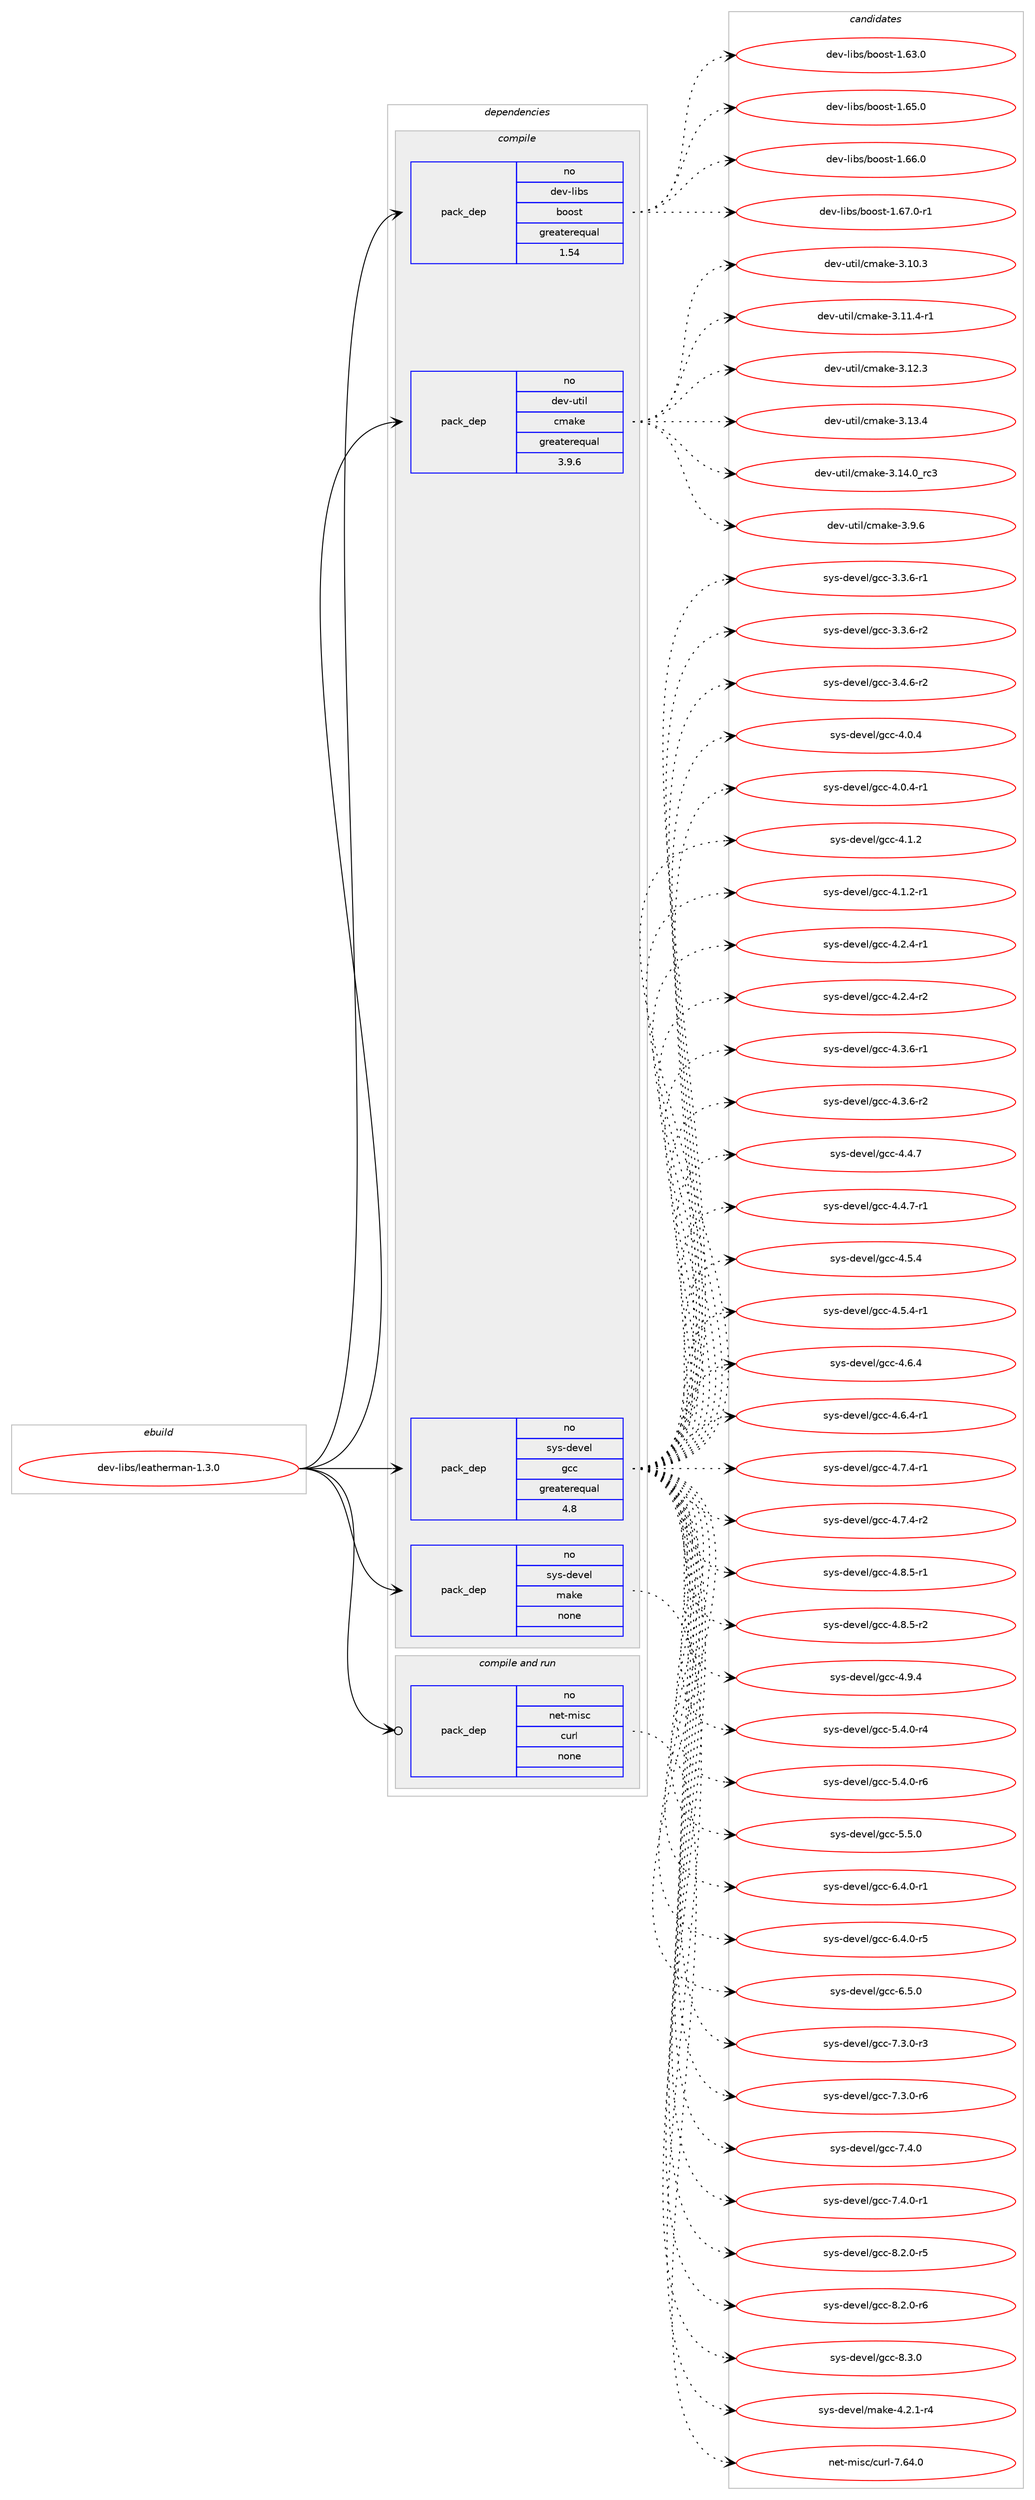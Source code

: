 digraph prolog {

# *************
# Graph options
# *************

newrank=true;
concentrate=true;
compound=true;
graph [rankdir=LR,fontname=Helvetica,fontsize=10,ranksep=1.5];#, ranksep=2.5, nodesep=0.2];
edge  [arrowhead=vee];
node  [fontname=Helvetica,fontsize=10];

# **********
# The ebuild
# **********

subgraph cluster_leftcol {
color=gray;
rank=same;
label=<<i>ebuild</i>>;
id [label="dev-libs/leatherman-1.3.0", color=red, width=4, href="../dev-libs/leatherman-1.3.0.svg"];
}

# ****************
# The dependencies
# ****************

subgraph cluster_midcol {
color=gray;
label=<<i>dependencies</i>>;
subgraph cluster_compile {
fillcolor="#eeeeee";
style=filled;
label=<<i>compile</i>>;
subgraph pack978208 {
dependency1366755 [label=<<TABLE BORDER="0" CELLBORDER="1" CELLSPACING="0" CELLPADDING="4" WIDTH="220"><TR><TD ROWSPAN="6" CELLPADDING="30">pack_dep</TD></TR><TR><TD WIDTH="110">no</TD></TR><TR><TD>dev-libs</TD></TR><TR><TD>boost</TD></TR><TR><TD>greaterequal</TD></TR><TR><TD>1.54</TD></TR></TABLE>>, shape=none, color=blue];
}
id:e -> dependency1366755:w [weight=20,style="solid",arrowhead="vee"];
subgraph pack978209 {
dependency1366756 [label=<<TABLE BORDER="0" CELLBORDER="1" CELLSPACING="0" CELLPADDING="4" WIDTH="220"><TR><TD ROWSPAN="6" CELLPADDING="30">pack_dep</TD></TR><TR><TD WIDTH="110">no</TD></TR><TR><TD>dev-util</TD></TR><TR><TD>cmake</TD></TR><TR><TD>greaterequal</TD></TR><TR><TD>3.9.6</TD></TR></TABLE>>, shape=none, color=blue];
}
id:e -> dependency1366756:w [weight=20,style="solid",arrowhead="vee"];
subgraph pack978210 {
dependency1366757 [label=<<TABLE BORDER="0" CELLBORDER="1" CELLSPACING="0" CELLPADDING="4" WIDTH="220"><TR><TD ROWSPAN="6" CELLPADDING="30">pack_dep</TD></TR><TR><TD WIDTH="110">no</TD></TR><TR><TD>sys-devel</TD></TR><TR><TD>gcc</TD></TR><TR><TD>greaterequal</TD></TR><TR><TD>4.8</TD></TR></TABLE>>, shape=none, color=blue];
}
id:e -> dependency1366757:w [weight=20,style="solid",arrowhead="vee"];
subgraph pack978211 {
dependency1366758 [label=<<TABLE BORDER="0" CELLBORDER="1" CELLSPACING="0" CELLPADDING="4" WIDTH="220"><TR><TD ROWSPAN="6" CELLPADDING="30">pack_dep</TD></TR><TR><TD WIDTH="110">no</TD></TR><TR><TD>sys-devel</TD></TR><TR><TD>make</TD></TR><TR><TD>none</TD></TR><TR><TD></TD></TR></TABLE>>, shape=none, color=blue];
}
id:e -> dependency1366758:w [weight=20,style="solid",arrowhead="vee"];
}
subgraph cluster_compileandrun {
fillcolor="#eeeeee";
style=filled;
label=<<i>compile and run</i>>;
subgraph pack978212 {
dependency1366759 [label=<<TABLE BORDER="0" CELLBORDER="1" CELLSPACING="0" CELLPADDING="4" WIDTH="220"><TR><TD ROWSPAN="6" CELLPADDING="30">pack_dep</TD></TR><TR><TD WIDTH="110">no</TD></TR><TR><TD>net-misc</TD></TR><TR><TD>curl</TD></TR><TR><TD>none</TD></TR><TR><TD></TD></TR></TABLE>>, shape=none, color=blue];
}
id:e -> dependency1366759:w [weight=20,style="solid",arrowhead="odotvee"];
}
subgraph cluster_run {
fillcolor="#eeeeee";
style=filled;
label=<<i>run</i>>;
}
}

# **************
# The candidates
# **************

subgraph cluster_choices {
rank=same;
color=gray;
label=<<i>candidates</i>>;

subgraph choice978208 {
color=black;
nodesep=1;
choice1001011184510810598115479811111111511645494654514648 [label="dev-libs/boost-1.63.0", color=red, width=4,href="../dev-libs/boost-1.63.0.svg"];
choice1001011184510810598115479811111111511645494654534648 [label="dev-libs/boost-1.65.0", color=red, width=4,href="../dev-libs/boost-1.65.0.svg"];
choice1001011184510810598115479811111111511645494654544648 [label="dev-libs/boost-1.66.0", color=red, width=4,href="../dev-libs/boost-1.66.0.svg"];
choice10010111845108105981154798111111115116454946545546484511449 [label="dev-libs/boost-1.67.0-r1", color=red, width=4,href="../dev-libs/boost-1.67.0-r1.svg"];
dependency1366755:e -> choice1001011184510810598115479811111111511645494654514648:w [style=dotted,weight="100"];
dependency1366755:e -> choice1001011184510810598115479811111111511645494654534648:w [style=dotted,weight="100"];
dependency1366755:e -> choice1001011184510810598115479811111111511645494654544648:w [style=dotted,weight="100"];
dependency1366755:e -> choice10010111845108105981154798111111115116454946545546484511449:w [style=dotted,weight="100"];
}
subgraph choice978209 {
color=black;
nodesep=1;
choice1001011184511711610510847991099710710145514649484651 [label="dev-util/cmake-3.10.3", color=red, width=4,href="../dev-util/cmake-3.10.3.svg"];
choice10010111845117116105108479910997107101455146494946524511449 [label="dev-util/cmake-3.11.4-r1", color=red, width=4,href="../dev-util/cmake-3.11.4-r1.svg"];
choice1001011184511711610510847991099710710145514649504651 [label="dev-util/cmake-3.12.3", color=red, width=4,href="../dev-util/cmake-3.12.3.svg"];
choice1001011184511711610510847991099710710145514649514652 [label="dev-util/cmake-3.13.4", color=red, width=4,href="../dev-util/cmake-3.13.4.svg"];
choice1001011184511711610510847991099710710145514649524648951149951 [label="dev-util/cmake-3.14.0_rc3", color=red, width=4,href="../dev-util/cmake-3.14.0_rc3.svg"];
choice10010111845117116105108479910997107101455146574654 [label="dev-util/cmake-3.9.6", color=red, width=4,href="../dev-util/cmake-3.9.6.svg"];
dependency1366756:e -> choice1001011184511711610510847991099710710145514649484651:w [style=dotted,weight="100"];
dependency1366756:e -> choice10010111845117116105108479910997107101455146494946524511449:w [style=dotted,weight="100"];
dependency1366756:e -> choice1001011184511711610510847991099710710145514649504651:w [style=dotted,weight="100"];
dependency1366756:e -> choice1001011184511711610510847991099710710145514649514652:w [style=dotted,weight="100"];
dependency1366756:e -> choice1001011184511711610510847991099710710145514649524648951149951:w [style=dotted,weight="100"];
dependency1366756:e -> choice10010111845117116105108479910997107101455146574654:w [style=dotted,weight="100"];
}
subgraph choice978210 {
color=black;
nodesep=1;
choice115121115451001011181011084710399994551465146544511449 [label="sys-devel/gcc-3.3.6-r1", color=red, width=4,href="../sys-devel/gcc-3.3.6-r1.svg"];
choice115121115451001011181011084710399994551465146544511450 [label="sys-devel/gcc-3.3.6-r2", color=red, width=4,href="../sys-devel/gcc-3.3.6-r2.svg"];
choice115121115451001011181011084710399994551465246544511450 [label="sys-devel/gcc-3.4.6-r2", color=red, width=4,href="../sys-devel/gcc-3.4.6-r2.svg"];
choice11512111545100101118101108471039999455246484652 [label="sys-devel/gcc-4.0.4", color=red, width=4,href="../sys-devel/gcc-4.0.4.svg"];
choice115121115451001011181011084710399994552464846524511449 [label="sys-devel/gcc-4.0.4-r1", color=red, width=4,href="../sys-devel/gcc-4.0.4-r1.svg"];
choice11512111545100101118101108471039999455246494650 [label="sys-devel/gcc-4.1.2", color=red, width=4,href="../sys-devel/gcc-4.1.2.svg"];
choice115121115451001011181011084710399994552464946504511449 [label="sys-devel/gcc-4.1.2-r1", color=red, width=4,href="../sys-devel/gcc-4.1.2-r1.svg"];
choice115121115451001011181011084710399994552465046524511449 [label="sys-devel/gcc-4.2.4-r1", color=red, width=4,href="../sys-devel/gcc-4.2.4-r1.svg"];
choice115121115451001011181011084710399994552465046524511450 [label="sys-devel/gcc-4.2.4-r2", color=red, width=4,href="../sys-devel/gcc-4.2.4-r2.svg"];
choice115121115451001011181011084710399994552465146544511449 [label="sys-devel/gcc-4.3.6-r1", color=red, width=4,href="../sys-devel/gcc-4.3.6-r1.svg"];
choice115121115451001011181011084710399994552465146544511450 [label="sys-devel/gcc-4.3.6-r2", color=red, width=4,href="../sys-devel/gcc-4.3.6-r2.svg"];
choice11512111545100101118101108471039999455246524655 [label="sys-devel/gcc-4.4.7", color=red, width=4,href="../sys-devel/gcc-4.4.7.svg"];
choice115121115451001011181011084710399994552465246554511449 [label="sys-devel/gcc-4.4.7-r1", color=red, width=4,href="../sys-devel/gcc-4.4.7-r1.svg"];
choice11512111545100101118101108471039999455246534652 [label="sys-devel/gcc-4.5.4", color=red, width=4,href="../sys-devel/gcc-4.5.4.svg"];
choice115121115451001011181011084710399994552465346524511449 [label="sys-devel/gcc-4.5.4-r1", color=red, width=4,href="../sys-devel/gcc-4.5.4-r1.svg"];
choice11512111545100101118101108471039999455246544652 [label="sys-devel/gcc-4.6.4", color=red, width=4,href="../sys-devel/gcc-4.6.4.svg"];
choice115121115451001011181011084710399994552465446524511449 [label="sys-devel/gcc-4.6.4-r1", color=red, width=4,href="../sys-devel/gcc-4.6.4-r1.svg"];
choice115121115451001011181011084710399994552465546524511449 [label="sys-devel/gcc-4.7.4-r1", color=red, width=4,href="../sys-devel/gcc-4.7.4-r1.svg"];
choice115121115451001011181011084710399994552465546524511450 [label="sys-devel/gcc-4.7.4-r2", color=red, width=4,href="../sys-devel/gcc-4.7.4-r2.svg"];
choice115121115451001011181011084710399994552465646534511449 [label="sys-devel/gcc-4.8.5-r1", color=red, width=4,href="../sys-devel/gcc-4.8.5-r1.svg"];
choice115121115451001011181011084710399994552465646534511450 [label="sys-devel/gcc-4.8.5-r2", color=red, width=4,href="../sys-devel/gcc-4.8.5-r2.svg"];
choice11512111545100101118101108471039999455246574652 [label="sys-devel/gcc-4.9.4", color=red, width=4,href="../sys-devel/gcc-4.9.4.svg"];
choice115121115451001011181011084710399994553465246484511452 [label="sys-devel/gcc-5.4.0-r4", color=red, width=4,href="../sys-devel/gcc-5.4.0-r4.svg"];
choice115121115451001011181011084710399994553465246484511454 [label="sys-devel/gcc-5.4.0-r6", color=red, width=4,href="../sys-devel/gcc-5.4.0-r6.svg"];
choice11512111545100101118101108471039999455346534648 [label="sys-devel/gcc-5.5.0", color=red, width=4,href="../sys-devel/gcc-5.5.0.svg"];
choice115121115451001011181011084710399994554465246484511449 [label="sys-devel/gcc-6.4.0-r1", color=red, width=4,href="../sys-devel/gcc-6.4.0-r1.svg"];
choice115121115451001011181011084710399994554465246484511453 [label="sys-devel/gcc-6.4.0-r5", color=red, width=4,href="../sys-devel/gcc-6.4.0-r5.svg"];
choice11512111545100101118101108471039999455446534648 [label="sys-devel/gcc-6.5.0", color=red, width=4,href="../sys-devel/gcc-6.5.0.svg"];
choice115121115451001011181011084710399994555465146484511451 [label="sys-devel/gcc-7.3.0-r3", color=red, width=4,href="../sys-devel/gcc-7.3.0-r3.svg"];
choice115121115451001011181011084710399994555465146484511454 [label="sys-devel/gcc-7.3.0-r6", color=red, width=4,href="../sys-devel/gcc-7.3.0-r6.svg"];
choice11512111545100101118101108471039999455546524648 [label="sys-devel/gcc-7.4.0", color=red, width=4,href="../sys-devel/gcc-7.4.0.svg"];
choice115121115451001011181011084710399994555465246484511449 [label="sys-devel/gcc-7.4.0-r1", color=red, width=4,href="../sys-devel/gcc-7.4.0-r1.svg"];
choice115121115451001011181011084710399994556465046484511453 [label="sys-devel/gcc-8.2.0-r5", color=red, width=4,href="../sys-devel/gcc-8.2.0-r5.svg"];
choice115121115451001011181011084710399994556465046484511454 [label="sys-devel/gcc-8.2.0-r6", color=red, width=4,href="../sys-devel/gcc-8.2.0-r6.svg"];
choice11512111545100101118101108471039999455646514648 [label="sys-devel/gcc-8.3.0", color=red, width=4,href="../sys-devel/gcc-8.3.0.svg"];
dependency1366757:e -> choice115121115451001011181011084710399994551465146544511449:w [style=dotted,weight="100"];
dependency1366757:e -> choice115121115451001011181011084710399994551465146544511450:w [style=dotted,weight="100"];
dependency1366757:e -> choice115121115451001011181011084710399994551465246544511450:w [style=dotted,weight="100"];
dependency1366757:e -> choice11512111545100101118101108471039999455246484652:w [style=dotted,weight="100"];
dependency1366757:e -> choice115121115451001011181011084710399994552464846524511449:w [style=dotted,weight="100"];
dependency1366757:e -> choice11512111545100101118101108471039999455246494650:w [style=dotted,weight="100"];
dependency1366757:e -> choice115121115451001011181011084710399994552464946504511449:w [style=dotted,weight="100"];
dependency1366757:e -> choice115121115451001011181011084710399994552465046524511449:w [style=dotted,weight="100"];
dependency1366757:e -> choice115121115451001011181011084710399994552465046524511450:w [style=dotted,weight="100"];
dependency1366757:e -> choice115121115451001011181011084710399994552465146544511449:w [style=dotted,weight="100"];
dependency1366757:e -> choice115121115451001011181011084710399994552465146544511450:w [style=dotted,weight="100"];
dependency1366757:e -> choice11512111545100101118101108471039999455246524655:w [style=dotted,weight="100"];
dependency1366757:e -> choice115121115451001011181011084710399994552465246554511449:w [style=dotted,weight="100"];
dependency1366757:e -> choice11512111545100101118101108471039999455246534652:w [style=dotted,weight="100"];
dependency1366757:e -> choice115121115451001011181011084710399994552465346524511449:w [style=dotted,weight="100"];
dependency1366757:e -> choice11512111545100101118101108471039999455246544652:w [style=dotted,weight="100"];
dependency1366757:e -> choice115121115451001011181011084710399994552465446524511449:w [style=dotted,weight="100"];
dependency1366757:e -> choice115121115451001011181011084710399994552465546524511449:w [style=dotted,weight="100"];
dependency1366757:e -> choice115121115451001011181011084710399994552465546524511450:w [style=dotted,weight="100"];
dependency1366757:e -> choice115121115451001011181011084710399994552465646534511449:w [style=dotted,weight="100"];
dependency1366757:e -> choice115121115451001011181011084710399994552465646534511450:w [style=dotted,weight="100"];
dependency1366757:e -> choice11512111545100101118101108471039999455246574652:w [style=dotted,weight="100"];
dependency1366757:e -> choice115121115451001011181011084710399994553465246484511452:w [style=dotted,weight="100"];
dependency1366757:e -> choice115121115451001011181011084710399994553465246484511454:w [style=dotted,weight="100"];
dependency1366757:e -> choice11512111545100101118101108471039999455346534648:w [style=dotted,weight="100"];
dependency1366757:e -> choice115121115451001011181011084710399994554465246484511449:w [style=dotted,weight="100"];
dependency1366757:e -> choice115121115451001011181011084710399994554465246484511453:w [style=dotted,weight="100"];
dependency1366757:e -> choice11512111545100101118101108471039999455446534648:w [style=dotted,weight="100"];
dependency1366757:e -> choice115121115451001011181011084710399994555465146484511451:w [style=dotted,weight="100"];
dependency1366757:e -> choice115121115451001011181011084710399994555465146484511454:w [style=dotted,weight="100"];
dependency1366757:e -> choice11512111545100101118101108471039999455546524648:w [style=dotted,weight="100"];
dependency1366757:e -> choice115121115451001011181011084710399994555465246484511449:w [style=dotted,weight="100"];
dependency1366757:e -> choice115121115451001011181011084710399994556465046484511453:w [style=dotted,weight="100"];
dependency1366757:e -> choice115121115451001011181011084710399994556465046484511454:w [style=dotted,weight="100"];
dependency1366757:e -> choice11512111545100101118101108471039999455646514648:w [style=dotted,weight="100"];
}
subgraph choice978211 {
color=black;
nodesep=1;
choice1151211154510010111810110847109971071014552465046494511452 [label="sys-devel/make-4.2.1-r4", color=red, width=4,href="../sys-devel/make-4.2.1-r4.svg"];
dependency1366758:e -> choice1151211154510010111810110847109971071014552465046494511452:w [style=dotted,weight="100"];
}
subgraph choice978212 {
color=black;
nodesep=1;
choice1101011164510910511599479911711410845554654524648 [label="net-misc/curl-7.64.0", color=red, width=4,href="../net-misc/curl-7.64.0.svg"];
dependency1366759:e -> choice1101011164510910511599479911711410845554654524648:w [style=dotted,weight="100"];
}
}

}
